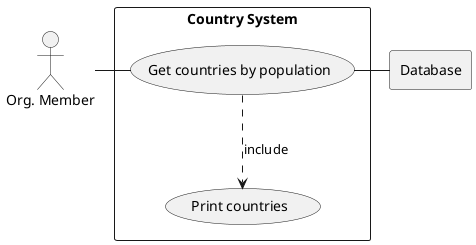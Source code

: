 @startuml

actor mem as "Org. Member"

rectangle Database

rectangle "Country System" {
    usecase UC1 as "Get countries by population"

    usecase UCa as "Print countries"

    mem - UC1
    UC1 ..> UCa : include
    UC1 - Database
}

@enduml